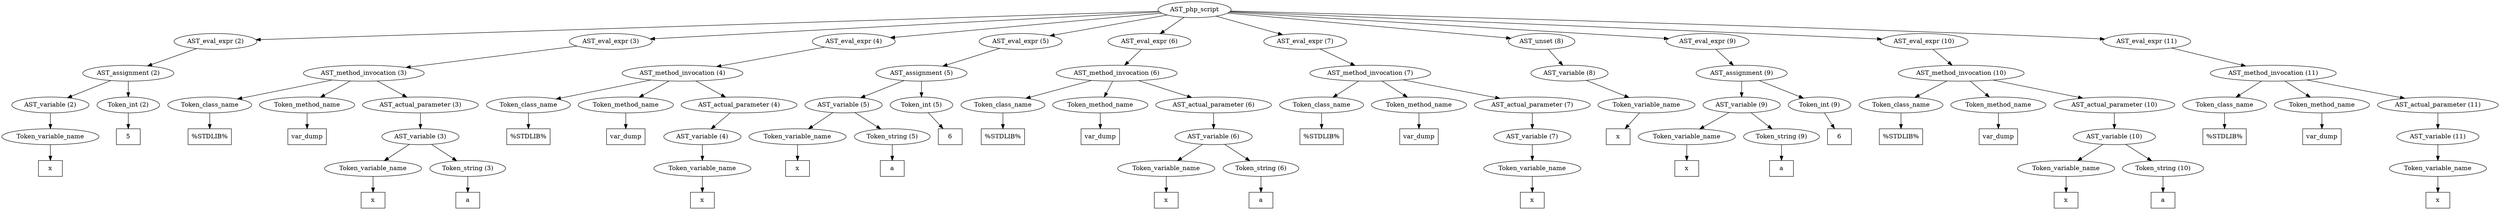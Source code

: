 /*
 * AST in dot format generated by phc -- the PHP compiler
 */

digraph AST {
node_0 [label="AST_php_script"];
node_1 [label="AST_eval_expr (2)"];
node_2 [label="AST_assignment (2)"];
node_3 [label="AST_variable (2)"];
node_4 [label="Token_variable_name"];
node_5 [label="x", shape=box]
node_4 -> node_5;
node_3 -> node_4;
node_6 [label="Token_int (2)"];
node_7 [label="5", shape=box]
node_6 -> node_7;
node_2 -> node_6;
node_2 -> node_3;
node_1 -> node_2;
node_8 [label="AST_eval_expr (3)"];
node_9 [label="AST_method_invocation (3)"];
node_10 [label="Token_class_name"];
node_11 [label="%STDLIB%", shape=box]
node_10 -> node_11;
node_12 [label="Token_method_name"];
node_13 [label="var_dump", shape=box]
node_12 -> node_13;
node_14 [label="AST_actual_parameter (3)"];
node_15 [label="AST_variable (3)"];
node_16 [label="Token_variable_name"];
node_17 [label="x", shape=box]
node_16 -> node_17;
node_18 [label="Token_string (3)"];
node_19 [label="a", shape=box]
node_18 -> node_19;
node_15 -> node_18;
node_15 -> node_16;
node_14 -> node_15;
node_9 -> node_14;
node_9 -> node_12;
node_9 -> node_10;
node_8 -> node_9;
node_20 [label="AST_eval_expr (4)"];
node_21 [label="AST_method_invocation (4)"];
node_22 [label="Token_class_name"];
node_23 [label="%STDLIB%", shape=box]
node_22 -> node_23;
node_24 [label="Token_method_name"];
node_25 [label="var_dump", shape=box]
node_24 -> node_25;
node_26 [label="AST_actual_parameter (4)"];
node_27 [label="AST_variable (4)"];
node_28 [label="Token_variable_name"];
node_29 [label="x", shape=box]
node_28 -> node_29;
node_27 -> node_28;
node_26 -> node_27;
node_21 -> node_26;
node_21 -> node_24;
node_21 -> node_22;
node_20 -> node_21;
node_30 [label="AST_eval_expr (5)"];
node_31 [label="AST_assignment (5)"];
node_32 [label="AST_variable (5)"];
node_33 [label="Token_variable_name"];
node_34 [label="x", shape=box]
node_33 -> node_34;
node_35 [label="Token_string (5)"];
node_36 [label="a", shape=box]
node_35 -> node_36;
node_32 -> node_35;
node_32 -> node_33;
node_37 [label="Token_int (5)"];
node_38 [label="6", shape=box]
node_37 -> node_38;
node_31 -> node_37;
node_31 -> node_32;
node_30 -> node_31;
node_39 [label="AST_eval_expr (6)"];
node_40 [label="AST_method_invocation (6)"];
node_41 [label="Token_class_name"];
node_42 [label="%STDLIB%", shape=box]
node_41 -> node_42;
node_43 [label="Token_method_name"];
node_44 [label="var_dump", shape=box]
node_43 -> node_44;
node_45 [label="AST_actual_parameter (6)"];
node_46 [label="AST_variable (6)"];
node_47 [label="Token_variable_name"];
node_48 [label="x", shape=box]
node_47 -> node_48;
node_49 [label="Token_string (6)"];
node_50 [label="a", shape=box]
node_49 -> node_50;
node_46 -> node_49;
node_46 -> node_47;
node_45 -> node_46;
node_40 -> node_45;
node_40 -> node_43;
node_40 -> node_41;
node_39 -> node_40;
node_51 [label="AST_eval_expr (7)"];
node_52 [label="AST_method_invocation (7)"];
node_53 [label="Token_class_name"];
node_54 [label="%STDLIB%", shape=box]
node_53 -> node_54;
node_55 [label="Token_method_name"];
node_56 [label="var_dump", shape=box]
node_55 -> node_56;
node_57 [label="AST_actual_parameter (7)"];
node_58 [label="AST_variable (7)"];
node_59 [label="Token_variable_name"];
node_60 [label="x", shape=box]
node_59 -> node_60;
node_58 -> node_59;
node_57 -> node_58;
node_52 -> node_57;
node_52 -> node_55;
node_52 -> node_53;
node_51 -> node_52;
node_61 [label="AST_unset (8)"];
node_62 [label="AST_variable (8)"];
node_63 [label="Token_variable_name"];
node_64 [label="x", shape=box]
node_63 -> node_64;
node_62 -> node_63;
node_61 -> node_62;
node_65 [label="AST_eval_expr (9)"];
node_66 [label="AST_assignment (9)"];
node_67 [label="AST_variable (9)"];
node_68 [label="Token_variable_name"];
node_69 [label="x", shape=box]
node_68 -> node_69;
node_70 [label="Token_string (9)"];
node_71 [label="a", shape=box]
node_70 -> node_71;
node_67 -> node_70;
node_67 -> node_68;
node_72 [label="Token_int (9)"];
node_73 [label="6", shape=box]
node_72 -> node_73;
node_66 -> node_72;
node_66 -> node_67;
node_65 -> node_66;
node_74 [label="AST_eval_expr (10)"];
node_75 [label="AST_method_invocation (10)"];
node_76 [label="Token_class_name"];
node_77 [label="%STDLIB%", shape=box]
node_76 -> node_77;
node_78 [label="Token_method_name"];
node_79 [label="var_dump", shape=box]
node_78 -> node_79;
node_80 [label="AST_actual_parameter (10)"];
node_81 [label="AST_variable (10)"];
node_82 [label="Token_variable_name"];
node_83 [label="x", shape=box]
node_82 -> node_83;
node_84 [label="Token_string (10)"];
node_85 [label="a", shape=box]
node_84 -> node_85;
node_81 -> node_84;
node_81 -> node_82;
node_80 -> node_81;
node_75 -> node_80;
node_75 -> node_78;
node_75 -> node_76;
node_74 -> node_75;
node_86 [label="AST_eval_expr (11)"];
node_87 [label="AST_method_invocation (11)"];
node_88 [label="Token_class_name"];
node_89 [label="%STDLIB%", shape=box]
node_88 -> node_89;
node_90 [label="Token_method_name"];
node_91 [label="var_dump", shape=box]
node_90 -> node_91;
node_92 [label="AST_actual_parameter (11)"];
node_93 [label="AST_variable (11)"];
node_94 [label="Token_variable_name"];
node_95 [label="x", shape=box]
node_94 -> node_95;
node_93 -> node_94;
node_92 -> node_93;
node_87 -> node_92;
node_87 -> node_90;
node_87 -> node_88;
node_86 -> node_87;
node_0 -> node_86;
node_0 -> node_74;
node_0 -> node_65;
node_0 -> node_61;
node_0 -> node_51;
node_0 -> node_39;
node_0 -> node_30;
node_0 -> node_20;
node_0 -> node_8;
node_0 -> node_1;
}
